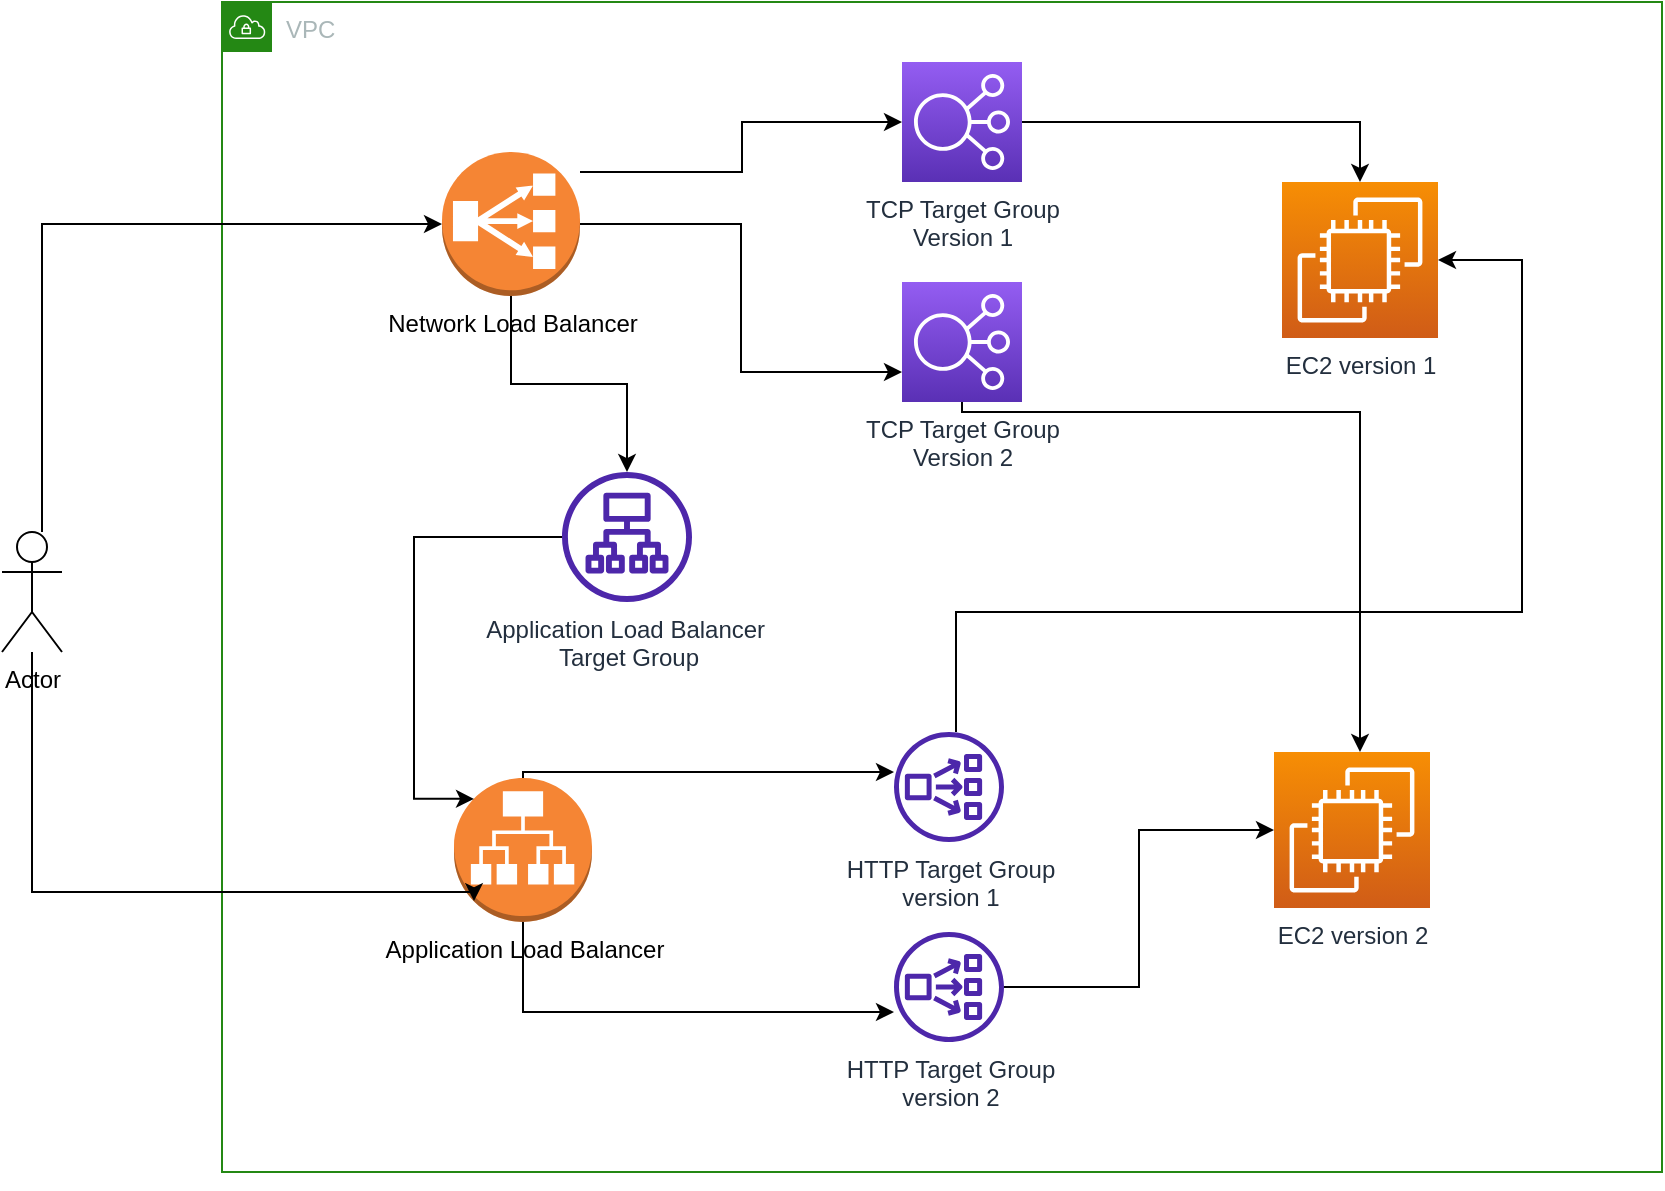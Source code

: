 <mxfile version="21.5.0" type="device">
  <diagram name="Page-1" id="7sbQoTAhXpyz2EuaUcoj">
    <mxGraphModel dx="1941" dy="718" grid="1" gridSize="10" guides="1" tooltips="1" connect="1" arrows="1" fold="1" page="1" pageScale="1" pageWidth="827" pageHeight="1169" math="0" shadow="0">
      <root>
        <mxCell id="0" />
        <mxCell id="1" parent="0" />
        <mxCell id="XLlXjVL2iDIS7pvOOQdJ-1" value="VPC" style="points=[[0,0],[0.25,0],[0.5,0],[0.75,0],[1,0],[1,0.25],[1,0.5],[1,0.75],[1,1],[0.75,1],[0.5,1],[0.25,1],[0,1],[0,0.75],[0,0.5],[0,0.25]];outlineConnect=0;gradientColor=none;html=1;whiteSpace=wrap;fontSize=12;fontStyle=0;container=1;pointerEvents=0;collapsible=0;recursiveResize=0;shape=mxgraph.aws4.group;grIcon=mxgraph.aws4.group_vpc;strokeColor=#248814;fillColor=none;verticalAlign=top;align=left;spacingLeft=30;fontColor=#AAB7B8;dashed=0;" vertex="1" parent="1">
          <mxGeometry x="40" y="35" width="720" height="585" as="geometry" />
        </mxCell>
        <mxCell id="XLlXjVL2iDIS7pvOOQdJ-2" value="EC2 version 1" style="sketch=0;points=[[0,0,0],[0.25,0,0],[0.5,0,0],[0.75,0,0],[1,0,0],[0,1,0],[0.25,1,0],[0.5,1,0],[0.75,1,0],[1,1,0],[0,0.25,0],[0,0.5,0],[0,0.75,0],[1,0.25,0],[1,0.5,0],[1,0.75,0]];outlineConnect=0;fontColor=#232F3E;gradientColor=#F78E04;gradientDirection=north;fillColor=#D05C17;strokeColor=#ffffff;dashed=0;verticalLabelPosition=bottom;verticalAlign=top;align=center;html=1;fontSize=12;fontStyle=0;aspect=fixed;shape=mxgraph.aws4.resourceIcon;resIcon=mxgraph.aws4.ec2;" vertex="1" parent="XLlXjVL2iDIS7pvOOQdJ-1">
          <mxGeometry x="530" y="90" width="78" height="78" as="geometry" />
        </mxCell>
        <mxCell id="XLlXjVL2iDIS7pvOOQdJ-3" value="EC2 version 2" style="sketch=0;points=[[0,0,0],[0.25,0,0],[0.5,0,0],[0.75,0,0],[1,0,0],[0,1,0],[0.25,1,0],[0.5,1,0],[0.75,1,0],[1,1,0],[0,0.25,0],[0,0.5,0],[0,0.75,0],[1,0.25,0],[1,0.5,0],[1,0.75,0]];outlineConnect=0;fontColor=#232F3E;gradientColor=#F78E04;gradientDirection=north;fillColor=#D05C17;strokeColor=#ffffff;dashed=0;verticalLabelPosition=bottom;verticalAlign=top;align=center;html=1;fontSize=12;fontStyle=0;aspect=fixed;shape=mxgraph.aws4.resourceIcon;resIcon=mxgraph.aws4.ec2;" vertex="1" parent="XLlXjVL2iDIS7pvOOQdJ-1">
          <mxGeometry x="526" y="375" width="78" height="78" as="geometry" />
        </mxCell>
        <mxCell id="XLlXjVL2iDIS7pvOOQdJ-9" style="edgeStyle=orthogonalEdgeStyle;rounded=0;orthogonalLoop=1;jettySize=auto;html=1;entryX=0;entryY=0.75;entryDx=0;entryDy=0;entryPerimeter=0;" edge="1" parent="XLlXjVL2iDIS7pvOOQdJ-1" source="XLlXjVL2iDIS7pvOOQdJ-13" target="XLlXjVL2iDIS7pvOOQdJ-7">
          <mxGeometry relative="1" as="geometry" />
        </mxCell>
        <mxCell id="XLlXjVL2iDIS7pvOOQdJ-15" style="edgeStyle=orthogonalEdgeStyle;rounded=0;orthogonalLoop=1;jettySize=auto;html=1;" edge="1" parent="XLlXjVL2iDIS7pvOOQdJ-1" source="XLlXjVL2iDIS7pvOOQdJ-4" target="XLlXjVL2iDIS7pvOOQdJ-2">
          <mxGeometry relative="1" as="geometry">
            <Array as="points">
              <mxPoint x="367" y="305" />
              <mxPoint x="650" y="305" />
              <mxPoint x="650" y="129" />
            </Array>
          </mxGeometry>
        </mxCell>
        <mxCell id="XLlXjVL2iDIS7pvOOQdJ-4" value="HTTP Target Group&lt;br&gt;version 1" style="sketch=0;outlineConnect=0;fontColor=#232F3E;gradientColor=none;fillColor=#4D27AA;strokeColor=none;dashed=0;verticalLabelPosition=bottom;verticalAlign=top;align=center;html=1;fontSize=12;fontStyle=0;aspect=fixed;pointerEvents=1;shape=mxgraph.aws4.network_load_balancer;" vertex="1" parent="XLlXjVL2iDIS7pvOOQdJ-1">
          <mxGeometry x="336" y="365" width="55" height="55" as="geometry" />
        </mxCell>
        <mxCell id="XLlXjVL2iDIS7pvOOQdJ-18" style="edgeStyle=orthogonalEdgeStyle;rounded=0;orthogonalLoop=1;jettySize=auto;html=1;" edge="1" parent="XLlXjVL2iDIS7pvOOQdJ-1" source="XLlXjVL2iDIS7pvOOQdJ-5" target="XLlXjVL2iDIS7pvOOQdJ-4">
          <mxGeometry relative="1" as="geometry">
            <Array as="points">
              <mxPoint x="151" y="385" />
            </Array>
          </mxGeometry>
        </mxCell>
        <mxCell id="XLlXjVL2iDIS7pvOOQdJ-19" style="edgeStyle=orthogonalEdgeStyle;rounded=0;orthogonalLoop=1;jettySize=auto;html=1;" edge="1" parent="XLlXjVL2iDIS7pvOOQdJ-1" source="XLlXjVL2iDIS7pvOOQdJ-5" target="XLlXjVL2iDIS7pvOOQdJ-16">
          <mxGeometry relative="1" as="geometry">
            <Array as="points">
              <mxPoint x="151" y="505" />
            </Array>
          </mxGeometry>
        </mxCell>
        <mxCell id="XLlXjVL2iDIS7pvOOQdJ-5" value="Application Load Balancer" style="outlineConnect=0;dashed=0;verticalLabelPosition=bottom;verticalAlign=top;align=center;html=1;shape=mxgraph.aws3.application_load_balancer;fillColor=#F58534;gradientColor=none;" vertex="1" parent="XLlXjVL2iDIS7pvOOQdJ-1">
          <mxGeometry x="116" y="388" width="69" height="72" as="geometry" />
        </mxCell>
        <mxCell id="XLlXjVL2iDIS7pvOOQdJ-10" style="edgeStyle=orthogonalEdgeStyle;rounded=0;orthogonalLoop=1;jettySize=auto;html=1;entryX=0.5;entryY=0;entryDx=0;entryDy=0;entryPerimeter=0;" edge="1" parent="XLlXjVL2iDIS7pvOOQdJ-1" source="XLlXjVL2iDIS7pvOOQdJ-6" target="XLlXjVL2iDIS7pvOOQdJ-2">
          <mxGeometry relative="1" as="geometry" />
        </mxCell>
        <mxCell id="XLlXjVL2iDIS7pvOOQdJ-6" value="TCP Target Group&lt;br&gt;Version 1" style="sketch=0;points=[[0,0,0],[0.25,0,0],[0.5,0,0],[0.75,0,0],[1,0,0],[0,1,0],[0.25,1,0],[0.5,1,0],[0.75,1,0],[1,1,0],[0,0.25,0],[0,0.5,0],[0,0.75,0],[1,0.25,0],[1,0.5,0],[1,0.75,0]];outlineConnect=0;fontColor=#232F3E;gradientColor=#945DF2;gradientDirection=north;fillColor=#5A30B5;strokeColor=#ffffff;dashed=0;verticalLabelPosition=bottom;verticalAlign=top;align=center;html=1;fontSize=12;fontStyle=0;aspect=fixed;shape=mxgraph.aws4.resourceIcon;resIcon=mxgraph.aws4.elastic_load_balancing;" vertex="1" parent="XLlXjVL2iDIS7pvOOQdJ-1">
          <mxGeometry x="340" y="30" width="60" height="60" as="geometry" />
        </mxCell>
        <mxCell id="XLlXjVL2iDIS7pvOOQdJ-11" style="edgeStyle=orthogonalEdgeStyle;rounded=0;orthogonalLoop=1;jettySize=auto;html=1;" edge="1" parent="XLlXjVL2iDIS7pvOOQdJ-1" source="XLlXjVL2iDIS7pvOOQdJ-7" target="XLlXjVL2iDIS7pvOOQdJ-3">
          <mxGeometry relative="1" as="geometry">
            <Array as="points">
              <mxPoint x="370" y="205" />
              <mxPoint x="569" y="205" />
            </Array>
          </mxGeometry>
        </mxCell>
        <mxCell id="XLlXjVL2iDIS7pvOOQdJ-7" value="TCP Target Group&lt;br&gt;Version 2" style="sketch=0;points=[[0,0,0],[0.25,0,0],[0.5,0,0],[0.75,0,0],[1,0,0],[0,1,0],[0.25,1,0],[0.5,1,0],[0.75,1,0],[1,1,0],[0,0.25,0],[0,0.5,0],[0,0.75,0],[1,0.25,0],[1,0.5,0],[1,0.75,0]];outlineConnect=0;fontColor=#232F3E;gradientColor=#945DF2;gradientDirection=north;fillColor=#5A30B5;strokeColor=#ffffff;dashed=0;verticalLabelPosition=bottom;verticalAlign=top;align=center;html=1;fontSize=12;fontStyle=0;aspect=fixed;shape=mxgraph.aws4.resourceIcon;resIcon=mxgraph.aws4.elastic_load_balancing;" vertex="1" parent="XLlXjVL2iDIS7pvOOQdJ-1">
          <mxGeometry x="340" y="140" width="60" height="60" as="geometry" />
        </mxCell>
        <mxCell id="XLlXjVL2iDIS7pvOOQdJ-14" style="edgeStyle=orthogonalEdgeStyle;rounded=0;orthogonalLoop=1;jettySize=auto;html=1;entryX=0;entryY=0.5;entryDx=0;entryDy=0;entryPerimeter=0;" edge="1" parent="XLlXjVL2iDIS7pvOOQdJ-1" source="XLlXjVL2iDIS7pvOOQdJ-13" target="XLlXjVL2iDIS7pvOOQdJ-6">
          <mxGeometry relative="1" as="geometry">
            <Array as="points">
              <mxPoint x="260" y="85" />
              <mxPoint x="260" y="60" />
            </Array>
          </mxGeometry>
        </mxCell>
        <mxCell id="XLlXjVL2iDIS7pvOOQdJ-20" style="edgeStyle=orthogonalEdgeStyle;rounded=0;orthogonalLoop=1;jettySize=auto;html=1;" edge="1" parent="XLlXjVL2iDIS7pvOOQdJ-1" source="XLlXjVL2iDIS7pvOOQdJ-13" target="XLlXjVL2iDIS7pvOOQdJ-12">
          <mxGeometry relative="1" as="geometry" />
        </mxCell>
        <mxCell id="XLlXjVL2iDIS7pvOOQdJ-13" value="Network Load Balancer" style="outlineConnect=0;dashed=0;verticalLabelPosition=bottom;verticalAlign=top;align=center;html=1;shape=mxgraph.aws3.classic_load_balancer;fillColor=#F58534;gradientColor=none;" vertex="1" parent="XLlXjVL2iDIS7pvOOQdJ-1">
          <mxGeometry x="110" y="75" width="69" height="72" as="geometry" />
        </mxCell>
        <mxCell id="XLlXjVL2iDIS7pvOOQdJ-17" style="edgeStyle=orthogonalEdgeStyle;rounded=0;orthogonalLoop=1;jettySize=auto;html=1;entryX=0;entryY=0.5;entryDx=0;entryDy=0;entryPerimeter=0;" edge="1" parent="XLlXjVL2iDIS7pvOOQdJ-1" source="XLlXjVL2iDIS7pvOOQdJ-16" target="XLlXjVL2iDIS7pvOOQdJ-3">
          <mxGeometry relative="1" as="geometry" />
        </mxCell>
        <mxCell id="XLlXjVL2iDIS7pvOOQdJ-16" value="HTTP Target Group&lt;br&gt;version 2" style="sketch=0;outlineConnect=0;fontColor=#232F3E;gradientColor=none;fillColor=#4D27AA;strokeColor=none;dashed=0;verticalLabelPosition=bottom;verticalAlign=top;align=center;html=1;fontSize=12;fontStyle=0;aspect=fixed;pointerEvents=1;shape=mxgraph.aws4.network_load_balancer;" vertex="1" parent="XLlXjVL2iDIS7pvOOQdJ-1">
          <mxGeometry x="336" y="465" width="55" height="55" as="geometry" />
        </mxCell>
        <mxCell id="XLlXjVL2iDIS7pvOOQdJ-21" style="edgeStyle=orthogonalEdgeStyle;rounded=0;orthogonalLoop=1;jettySize=auto;html=1;entryX=0.145;entryY=0.145;entryDx=0;entryDy=0;entryPerimeter=0;" edge="1" parent="XLlXjVL2iDIS7pvOOQdJ-1" source="XLlXjVL2iDIS7pvOOQdJ-12" target="XLlXjVL2iDIS7pvOOQdJ-5">
          <mxGeometry relative="1" as="geometry">
            <Array as="points">
              <mxPoint x="96" y="268" />
              <mxPoint x="96" y="398" />
            </Array>
          </mxGeometry>
        </mxCell>
        <mxCell id="XLlXjVL2iDIS7pvOOQdJ-12" value="Application Load Balancer&amp;nbsp;&lt;br&gt;Target Group" style="sketch=0;outlineConnect=0;fontColor=#232F3E;gradientColor=none;fillColor=#4D27AA;strokeColor=none;dashed=0;verticalLabelPosition=bottom;verticalAlign=top;align=center;html=1;fontSize=12;fontStyle=0;aspect=fixed;pointerEvents=1;shape=mxgraph.aws4.application_load_balancer;" vertex="1" parent="XLlXjVL2iDIS7pvOOQdJ-1">
          <mxGeometry x="170" y="235" width="65" height="65" as="geometry" />
        </mxCell>
        <mxCell id="XLlXjVL2iDIS7pvOOQdJ-23" style="edgeStyle=orthogonalEdgeStyle;rounded=0;orthogonalLoop=1;jettySize=auto;html=1;entryX=0;entryY=0.5;entryDx=0;entryDy=0;entryPerimeter=0;" edge="1" parent="1" source="XLlXjVL2iDIS7pvOOQdJ-22" target="XLlXjVL2iDIS7pvOOQdJ-13">
          <mxGeometry relative="1" as="geometry">
            <Array as="points">
              <mxPoint x="-50" y="146" />
            </Array>
          </mxGeometry>
        </mxCell>
        <mxCell id="XLlXjVL2iDIS7pvOOQdJ-24" style="edgeStyle=orthogonalEdgeStyle;rounded=0;orthogonalLoop=1;jettySize=auto;html=1;entryX=0.145;entryY=0.855;entryDx=0;entryDy=0;entryPerimeter=0;" edge="1" parent="1" source="XLlXjVL2iDIS7pvOOQdJ-22" target="XLlXjVL2iDIS7pvOOQdJ-5">
          <mxGeometry relative="1" as="geometry">
            <Array as="points">
              <mxPoint x="-55" y="480" />
              <mxPoint x="166" y="480" />
            </Array>
          </mxGeometry>
        </mxCell>
        <mxCell id="XLlXjVL2iDIS7pvOOQdJ-22" value="Actor" style="shape=umlActor;verticalLabelPosition=bottom;verticalAlign=top;html=1;outlineConnect=0;" vertex="1" parent="1">
          <mxGeometry x="-70" y="300" width="30" height="60" as="geometry" />
        </mxCell>
        <mxCell id="XLlXjVL2iDIS7pvOOQdJ-25" style="edgeStyle=orthogonalEdgeStyle;rounded=0;orthogonalLoop=1;jettySize=auto;html=1;exitX=0.5;exitY=1;exitDx=0;exitDy=0;" edge="1" parent="1" source="XLlXjVL2iDIS7pvOOQdJ-1" target="XLlXjVL2iDIS7pvOOQdJ-1">
          <mxGeometry relative="1" as="geometry" />
        </mxCell>
      </root>
    </mxGraphModel>
  </diagram>
</mxfile>
